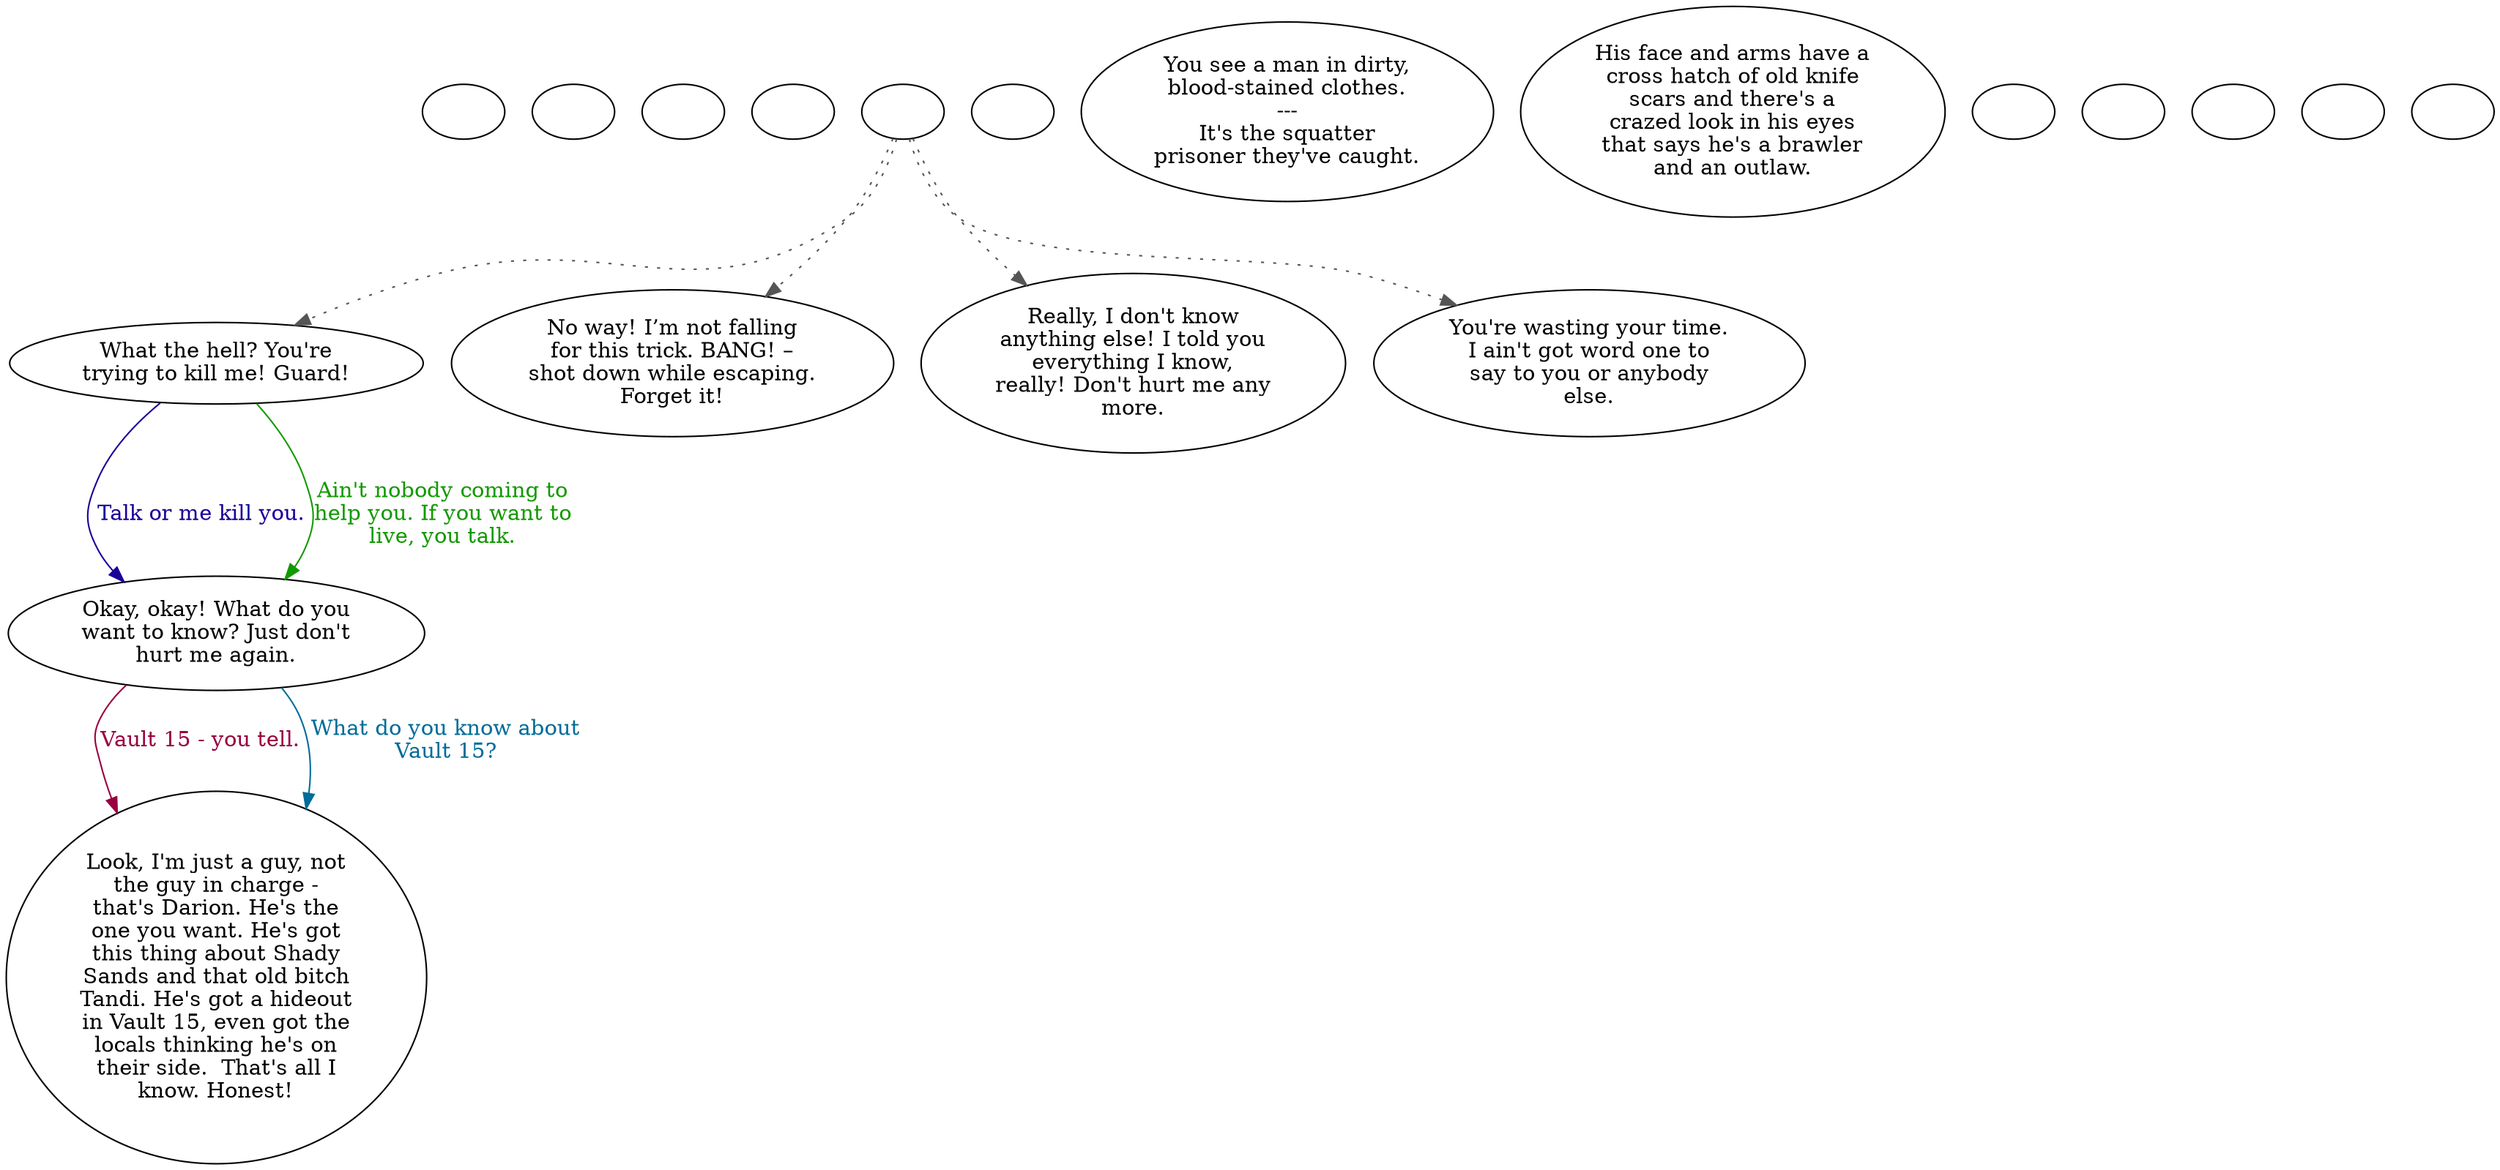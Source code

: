 digraph scoswald {
  "checkPartyMembersNearDoor" [style=filled       fillcolor="#FFFFFF"       color="#000000"]
  "checkPartyMembersNearDoor" [label=""]
  "start" [style=filled       fillcolor="#FFFFFF"       color="#000000"]
  "start" [label=""]
  "critter_p_proc" [style=filled       fillcolor="#FFFFFF"       color="#000000"]
  "critter_p_proc" [label=""]
  "pickup_p_proc" [style=filled       fillcolor="#FFFFFF"       color="#000000"]
  "pickup_p_proc" [label=""]
  "talk_p_proc" [style=filled       fillcolor="#FFFFFF"       color="#000000"]
  "talk_p_proc" -> "Node002" [style=dotted color="#555555"]
  "talk_p_proc" -> "Node006" [style=dotted color="#555555"]
  "talk_p_proc" -> "Node005" [style=dotted color="#555555"]
  "talk_p_proc" -> "Node001" [style=dotted color="#555555"]
  "talk_p_proc" [label=""]
  "destroy_p_proc" [style=filled       fillcolor="#FFFFFF"       color="#000000"]
  "destroy_p_proc" [label=""]
  "look_at_p_proc" [style=filled       fillcolor="#FFFFFF"       color="#000000"]
  "look_at_p_proc" [label="You see a man in dirty,\nblood-stained clothes.\n---\nIt's the squatter\nprisoner they've caught."]
  "description_p_proc" [style=filled       fillcolor="#FFFFFF"       color="#000000"]
  "description_p_proc" [label="His face and arms have a\ncross hatch of old knife\nscars and there's a\ncrazed look in his eyes\nthat says he's a brawler\nand an outlaw."]
  "use_skill_on_p_proc" [style=filled       fillcolor="#FFFFFF"       color="#000000"]
  "use_skill_on_p_proc" [label=""]
  "damage_p_proc" [style=filled       fillcolor="#FFFFFF"       color="#000000"]
  "damage_p_proc" [label=""]
  "map_enter_p_proc" [style=filled       fillcolor="#FFFFFF"       color="#000000"]
  "map_enter_p_proc" [label=""]
  "Node998" [style=filled       fillcolor="#FFFFFF"       color="#000000"]
  "Node998" [label=""]
  "Node999" [style=filled       fillcolor="#FFFFFF"       color="#000000"]
  "Node999" [label=""]
  "Node001" [style=filled       fillcolor="#FFFFFF"       color="#000000"]
  "Node001" [label="You're wasting your time.\nI ain't got word one to\nsay to you or anybody\nelse."]
  "Node002" [style=filled       fillcolor="#FFFFFF"       color="#000000"]
  "Node002" [label="What the hell? You're\ntrying to kill me! Guard!"]
  "Node002" -> "Node003" [label="Talk or me kill you." color="#1A0099" fontcolor="#1A0099"]
  "Node002" -> "Node003" [label="Ain't nobody coming to\nhelp you. If you want to\nlive, you talk." color="#129900" fontcolor="#129900"]
  "Node003" [style=filled       fillcolor="#FFFFFF"       color="#000000"]
  "Node003" [label="Okay, okay! What do you\nwant to know? Just don't\nhurt me again."]
  "Node003" -> "Node004" [label="Vault 15 - you tell." color="#99003F" fontcolor="#99003F"]
  "Node003" -> "Node004" [label="What do you know about\nVault 15?" color="#006C99" fontcolor="#006C99"]
  "Node004" [style=filled       fillcolor="#FFFFFF"       color="#000000"]
  "Node004" [label="Look, I'm just a guy, not\nthe guy in charge -\nthat's Darion. He's the\none you want. He's got\nthis thing about Shady\nSands and that old bitch\nTandi. He's got a hideout\nin Vault 15, even got the\nlocals thinking he's on\ntheir side.  That's all I\nknow. Honest!"]
  "Node005" [style=filled       fillcolor="#FFFFFF"       color="#000000"]
  "Node005" [label="Really, I don't know\nanything else! I told you\neverything I know,\nreally! Don't hurt me any\nmore."]
  "Node006" [style=filled       fillcolor="#FFFFFF"       color="#000000"]
  "Node006" [label="No way! I’m not falling\nfor this trick. BANG! –\nshot down while escaping.\nForget it!"]
}